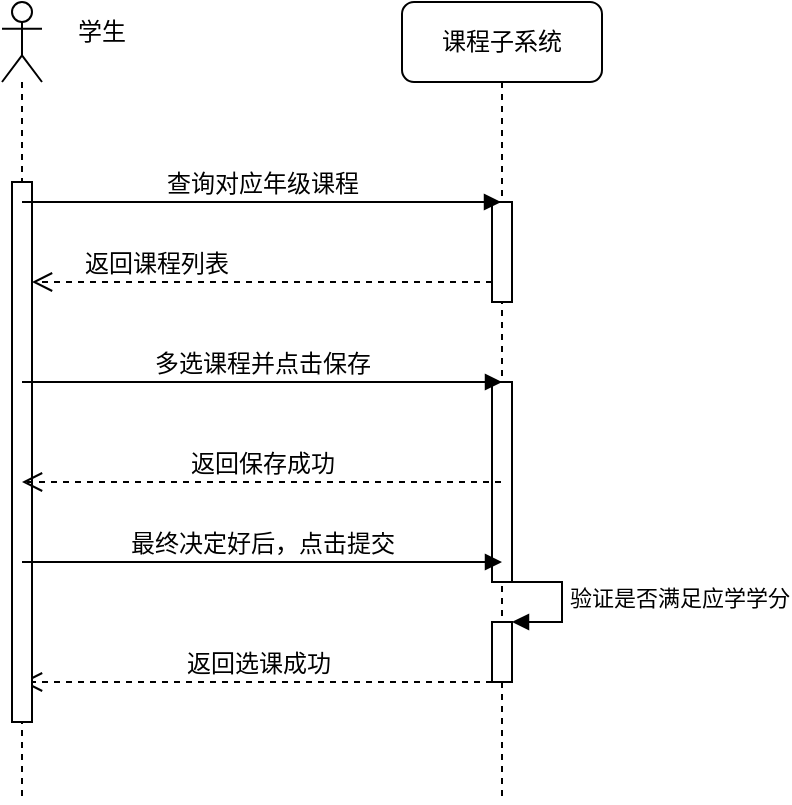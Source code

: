 <mxfile version="17.0.0" type="github">
  <diagram name="Page-1" id="13e1069c-82ec-6db2-03f1-153e76fe0fe0">
    <mxGraphModel dx="1186" dy="613" grid="1" gridSize="10" guides="1" tooltips="1" connect="1" arrows="1" fold="1" page="1" pageScale="1" pageWidth="1100" pageHeight="850" background="none" math="0" shadow="0">
      <root>
        <mxCell id="0" />
        <mxCell id="1" parent="0" />
        <mxCell id="7baba1c4bc27f4b0-8" value="课程子系统" style="shape=umlLifeline;perimeter=lifelinePerimeter;whiteSpace=wrap;html=1;container=1;collapsible=0;recursiveResize=0;outlineConnect=0;rounded=1;shadow=0;comic=0;labelBackgroundColor=none;strokeWidth=1;fontFamily=Verdana;fontSize=12;align=center;" parent="1" vertex="1">
          <mxGeometry x="300" y="80" width="100" height="400" as="geometry" />
        </mxCell>
        <mxCell id="7baba1c4bc27f4b0-9" value="" style="html=1;points=[];perimeter=orthogonalPerimeter;rounded=0;shadow=0;comic=0;labelBackgroundColor=none;strokeWidth=1;fontFamily=Verdana;fontSize=12;align=center;" parent="7baba1c4bc27f4b0-8" vertex="1">
          <mxGeometry x="45" y="100" width="10" height="50" as="geometry" />
        </mxCell>
        <mxCell id="TLK5XkgE6gAEmuYLz-ld-11" value="" style="html=1;points=[];perimeter=orthogonalPerimeter;rounded=0;shadow=0;comic=0;labelBackgroundColor=none;strokeWidth=1;fontFamily=Verdana;fontSize=12;align=center;" parent="7baba1c4bc27f4b0-8" vertex="1">
          <mxGeometry x="45" y="190" width="10" height="100" as="geometry" />
        </mxCell>
        <mxCell id="TLK5XkgE6gAEmuYLz-ld-19" value="" style="html=1;points=[];perimeter=orthogonalPerimeter;" parent="7baba1c4bc27f4b0-8" vertex="1">
          <mxGeometry x="45" y="310" width="10" height="30" as="geometry" />
        </mxCell>
        <mxCell id="TLK5XkgE6gAEmuYLz-ld-20" value="验证是否满足应学学分" style="edgeStyle=orthogonalEdgeStyle;html=1;align=left;spacingLeft=2;endArrow=block;rounded=0;entryX=1;entryY=0;" parent="7baba1c4bc27f4b0-8" target="TLK5XkgE6gAEmuYLz-ld-19" edge="1">
          <mxGeometry relative="1" as="geometry">
            <mxPoint x="50" y="290" as="sourcePoint" />
            <Array as="points">
              <mxPoint x="80" y="290" />
            </Array>
          </mxGeometry>
        </mxCell>
        <mxCell id="kXIZo_LiZvNYFcPQpfme-3" value="返回选课成功" style="html=1;verticalAlign=bottom;endArrow=open;dashed=1;endSize=8;labelBackgroundColor=none;fontFamily=Verdana;fontSize=12;edgeStyle=elbowEdgeStyle;elbow=vertical;" parent="7baba1c4bc27f4b0-8" edge="1">
          <mxGeometry x="-0.004" relative="1" as="geometry">
            <mxPoint x="-190" y="340" as="targetPoint" />
            <Array as="points">
              <mxPoint x="-49.5" y="340" />
              <mxPoint x="-49.5" y="330" />
              <mxPoint x="-184" y="540" />
              <mxPoint x="-54" y="540" />
              <mxPoint x="-139" y="540" />
              <mxPoint x="-109" y="540" />
            </Array>
            <mxPoint x="45" y="340" as="sourcePoint" />
            <mxPoint as="offset" />
          </mxGeometry>
        </mxCell>
        <mxCell id="TLK5XkgE6gAEmuYLz-ld-5" value="" style="shape=umlLifeline;participant=umlActor;perimeter=lifelinePerimeter;whiteSpace=wrap;html=1;container=1;collapsible=0;recursiveResize=0;verticalAlign=top;spacingTop=36;outlineConnect=0;" parent="1" vertex="1">
          <mxGeometry x="100" y="80" width="20" height="400" as="geometry" />
        </mxCell>
        <mxCell id="TLK5XkgE6gAEmuYLz-ld-10" value="" style="html=1;points=[];perimeter=orthogonalPerimeter;" parent="TLK5XkgE6gAEmuYLz-ld-5" vertex="1">
          <mxGeometry x="5" y="90" width="10" height="270" as="geometry" />
        </mxCell>
        <mxCell id="TLK5XkgE6gAEmuYLz-ld-6" value="查询对应年级课程" style="html=1;verticalAlign=bottom;endArrow=block;labelBackgroundColor=none;fontFamily=Verdana;fontSize=12;edgeStyle=elbowEdgeStyle;elbow=vertical;" parent="1" source="TLK5XkgE6gAEmuYLz-ld-5" target="7baba1c4bc27f4b0-8" edge="1">
          <mxGeometry relative="1" as="geometry">
            <mxPoint x="130" y="190" as="sourcePoint" />
            <mxPoint x="270" y="200" as="targetPoint" />
            <Array as="points">
              <mxPoint x="190" y="180" />
              <mxPoint x="180" y="170" />
              <mxPoint x="290" y="197" />
            </Array>
          </mxGeometry>
        </mxCell>
        <mxCell id="TLK5XkgE6gAEmuYLz-ld-13" value="多选课程并点击保存" style="html=1;verticalAlign=bottom;endArrow=block;labelBackgroundColor=none;fontFamily=Verdana;fontSize=12;edgeStyle=elbowEdgeStyle;elbow=vertical;" parent="1" edge="1">
          <mxGeometry relative="1" as="geometry">
            <mxPoint x="110" y="270" as="sourcePoint" />
            <mxPoint x="350" y="270" as="targetPoint" />
            <Array as="points">
              <mxPoint x="190.5" y="270" />
              <mxPoint x="180.5" y="260" />
              <mxPoint x="290.5" y="287" />
            </Array>
          </mxGeometry>
        </mxCell>
        <mxCell id="TLK5XkgE6gAEmuYLz-ld-21" value="返回课程列表" style="html=1;verticalAlign=bottom;endArrow=open;dashed=1;endSize=8;labelBackgroundColor=none;fontFamily=Verdana;fontSize=12;edgeStyle=elbowEdgeStyle;elbow=vertical;" parent="1" target="TLK5XkgE6gAEmuYLz-ld-10" edge="1">
          <mxGeometry x="0.465" relative="1" as="geometry">
            <mxPoint x="120" y="420" as="targetPoint" />
            <Array as="points">
              <mxPoint x="290" y="220" />
              <mxPoint x="290" y="210" />
              <mxPoint x="155.5" y="420" />
              <mxPoint x="285.5" y="420" />
              <mxPoint x="200.5" y="420" />
              <mxPoint x="230.5" y="420" />
            </Array>
            <mxPoint x="345" y="220" as="sourcePoint" />
            <mxPoint as="offset" />
          </mxGeometry>
        </mxCell>
        <mxCell id="kXIZo_LiZvNYFcPQpfme-1" value="返回保存成功" style="html=1;verticalAlign=bottom;endArrow=open;dashed=1;endSize=8;labelBackgroundColor=none;fontFamily=Verdana;fontSize=12;edgeStyle=elbowEdgeStyle;elbow=vertical;" parent="1" source="7baba1c4bc27f4b0-8" target="TLK5XkgE6gAEmuYLz-ld-5" edge="1">
          <mxGeometry x="-0.004" relative="1" as="geometry">
            <mxPoint x="140" y="320" as="targetPoint" />
            <Array as="points">
              <mxPoint x="255" y="320" />
              <mxPoint x="255" y="310" />
              <mxPoint x="120.5" y="520" />
              <mxPoint x="250.5" y="520" />
              <mxPoint x="165.5" y="520" />
              <mxPoint x="195.5" y="520" />
            </Array>
            <mxPoint x="310" y="520" as="sourcePoint" />
            <mxPoint as="offset" />
          </mxGeometry>
        </mxCell>
        <mxCell id="kXIZo_LiZvNYFcPQpfme-2" value="最终决定好后，点击提交" style="html=1;verticalAlign=bottom;endArrow=block;labelBackgroundColor=none;fontFamily=Verdana;fontSize=12;edgeStyle=elbowEdgeStyle;elbow=vertical;" parent="1" edge="1">
          <mxGeometry relative="1" as="geometry">
            <mxPoint x="110" y="360" as="sourcePoint" />
            <mxPoint x="350" y="360" as="targetPoint" />
            <Array as="points">
              <mxPoint x="190.5" y="360" />
              <mxPoint x="180.5" y="350" />
              <mxPoint x="290.5" y="377" />
            </Array>
          </mxGeometry>
        </mxCell>
        <mxCell id="dVsF-1Tq25rg3u5TpOk9-1" value="学生" style="text;html=1;strokeColor=none;fillColor=none;align=center;verticalAlign=middle;whiteSpace=wrap;rounded=0;" vertex="1" parent="1">
          <mxGeometry x="120" y="80" width="60" height="30" as="geometry" />
        </mxCell>
      </root>
    </mxGraphModel>
  </diagram>
</mxfile>
